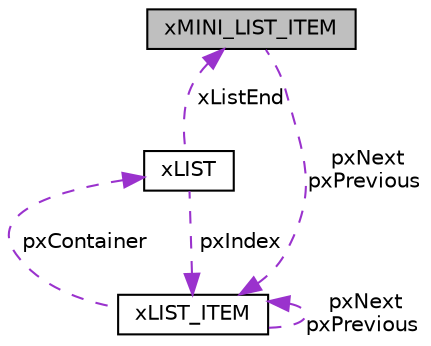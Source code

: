 digraph "xMINI_LIST_ITEM"
{
 // LATEX_PDF_SIZE
  edge [fontname="Helvetica",fontsize="10",labelfontname="Helvetica",labelfontsize="10"];
  node [fontname="Helvetica",fontsize="10",shape=record];
  Node1 [label="xMINI_LIST_ITEM",height=0.2,width=0.4,color="black", fillcolor="grey75", style="filled", fontcolor="black",tooltip=" "];
  Node2 -> Node1 [dir="back",color="darkorchid3",fontsize="10",style="dashed",label=" pxNext\npxPrevious" ];
  Node2 [label="xLIST_ITEM",height=0.2,width=0.4,color="black", fillcolor="white", style="filled",URL="$structx_l_i_s_t___i_t_e_m.html",tooltip=" "];
  Node2 -> Node2 [dir="back",color="darkorchid3",fontsize="10",style="dashed",label=" pxNext\npxPrevious" ];
  Node3 -> Node2 [dir="back",color="darkorchid3",fontsize="10",style="dashed",label=" pxContainer" ];
  Node3 [label="xLIST",height=0.2,width=0.4,color="black", fillcolor="white", style="filled",URL="$structx_l_i_s_t.html",tooltip=" "];
  Node1 -> Node3 [dir="back",color="darkorchid3",fontsize="10",style="dashed",label=" xListEnd" ];
  Node2 -> Node3 [dir="back",color="darkorchid3",fontsize="10",style="dashed",label=" pxIndex" ];
}

